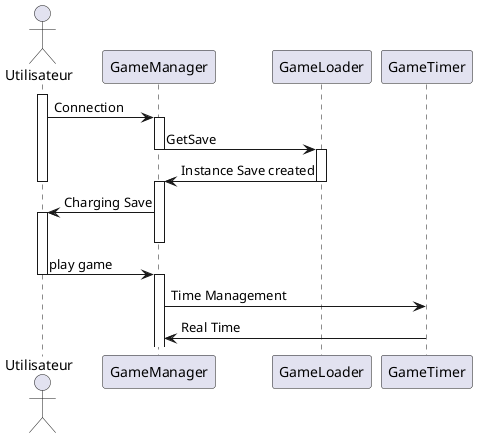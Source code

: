 	
@startuml game manager
/' Guide : https://plantuml.com/en/sequence-diagram '/

/'Connection au jeu et reccupération'/
    Actor Utilisateur


    activate Utilisateur

    Utilisateur -> GameManager : Connection

    activate GameManager

    GameManager -> GameLoader : GetSave

    deactivate GameManager

    activate GameLoader

    GameLoader -> GameManager : Instance Save created

    deactivate GameLoader

    deactivate Utilisateur

/'
Gestion de la sauvegarde
'/
    
    activate GameManager

    GameManager -> Utilisateur : Charging Save

    activate Utilisateur

    deactivate GameManager

    Utilisateur -> GameManager : play game
    
    deactivate Utilisateur

    activate GameManager

    GameManager -> GameTimer : Time Management

    GameTimer -> GameManager : Real Time

    


@enduml